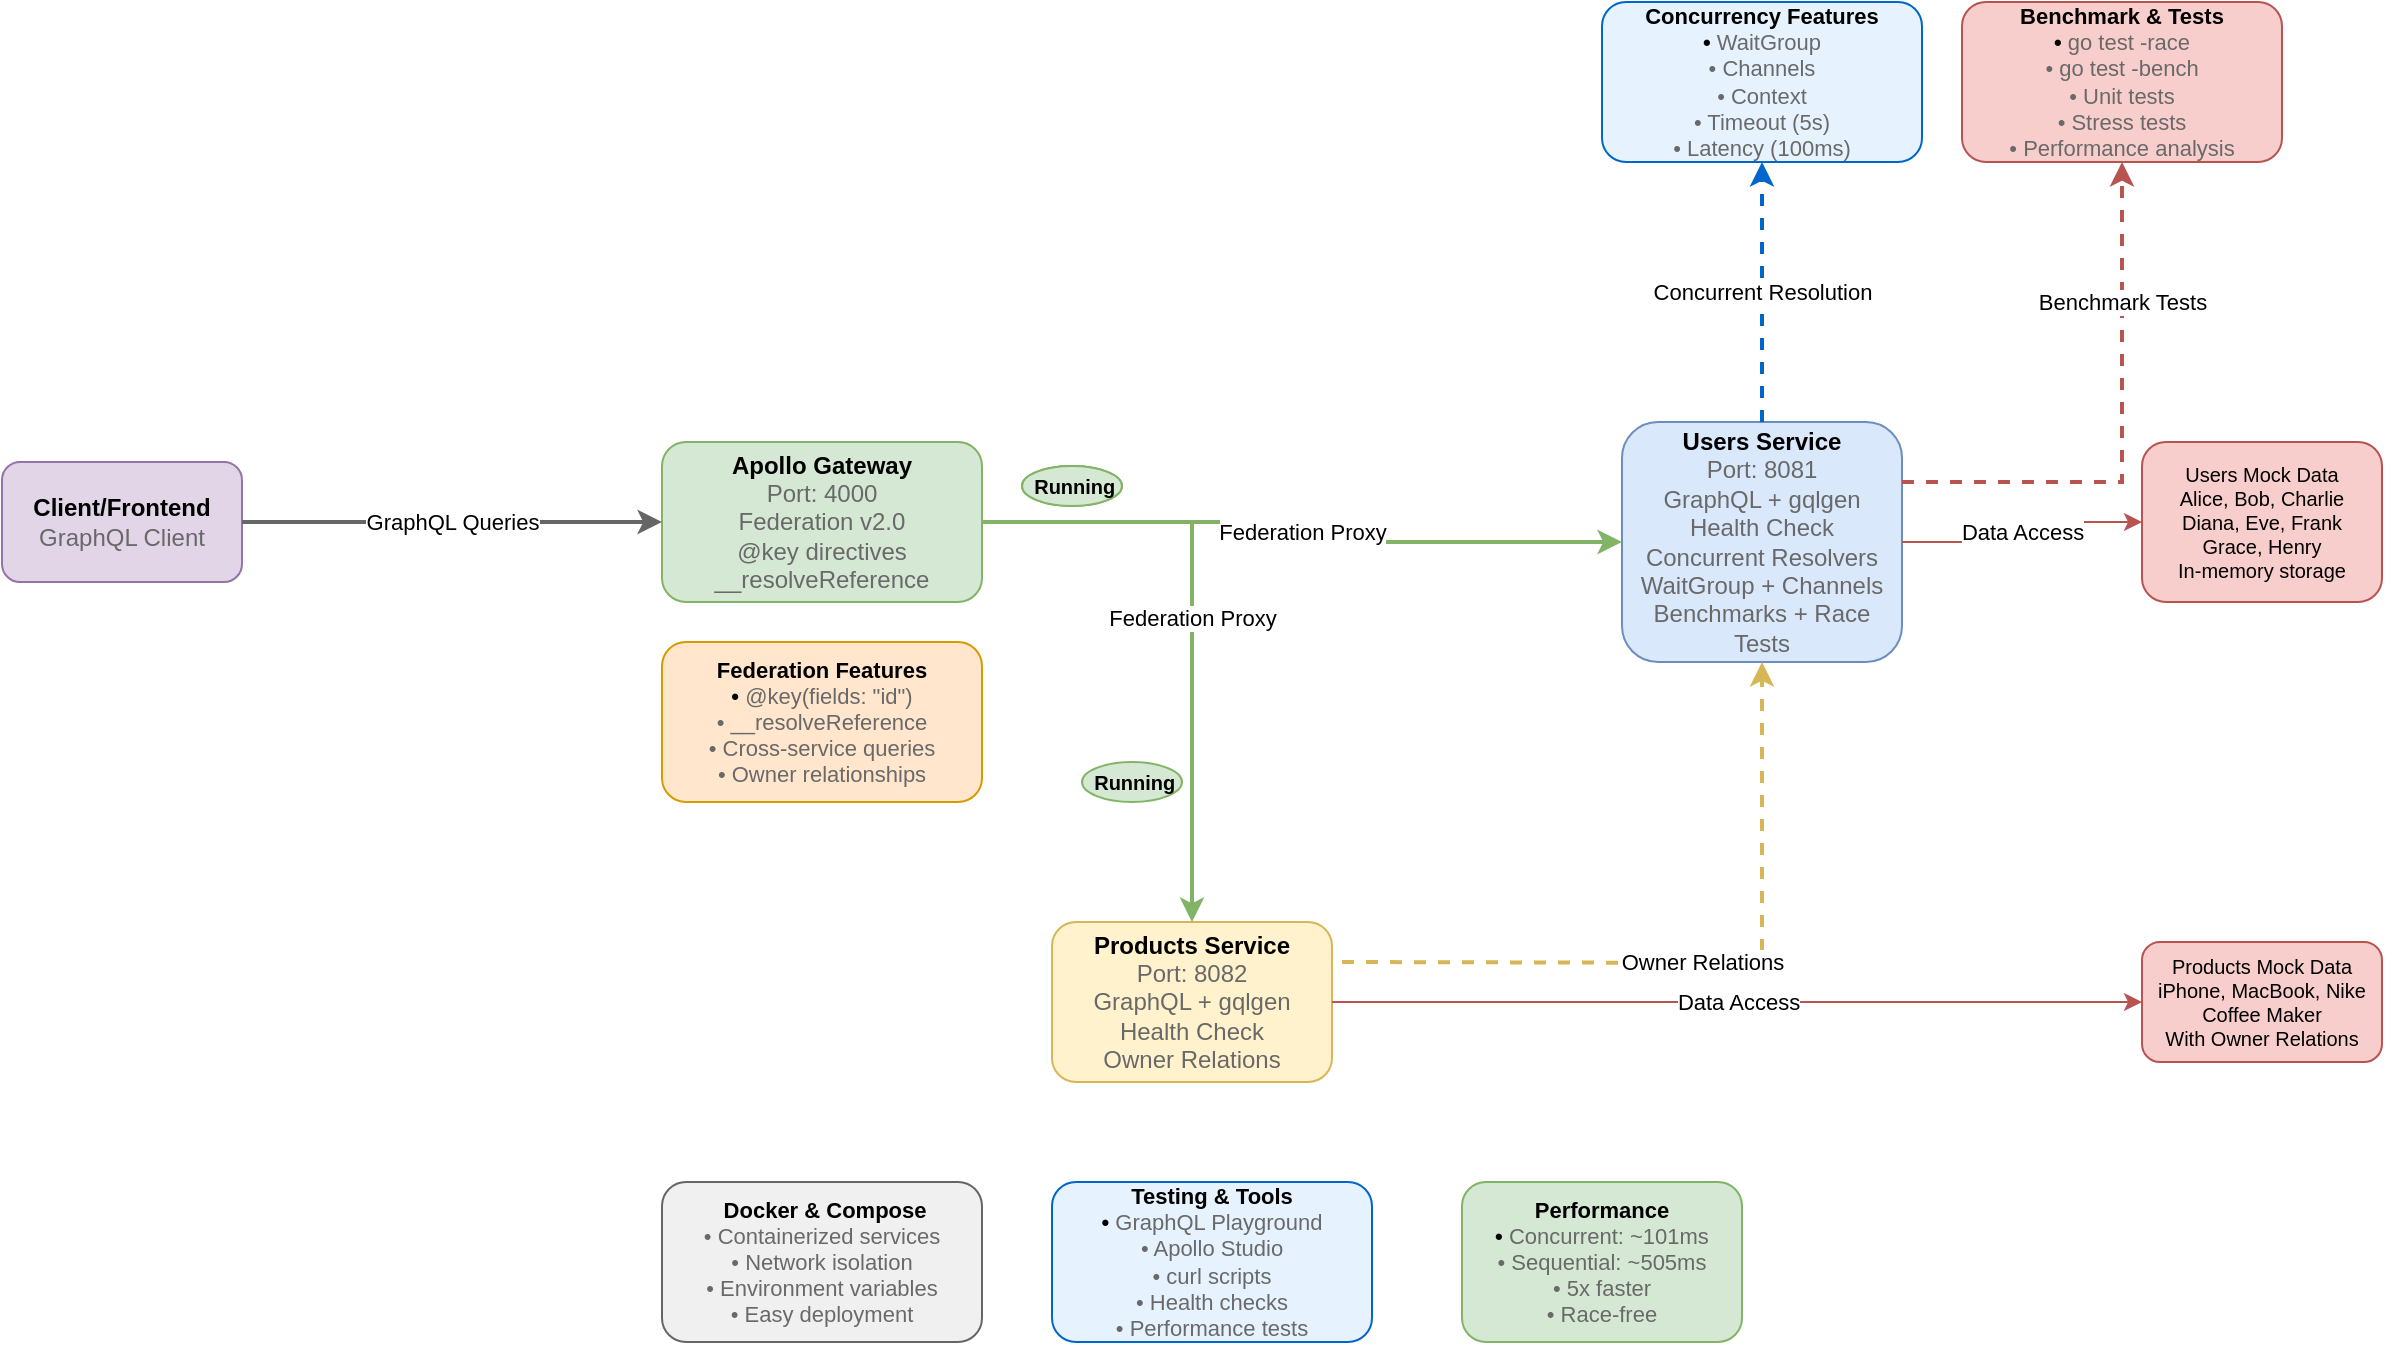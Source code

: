 <mxfile>
    <diagram name="Gofed Architecture" id="gofed-arch">
        <mxGraphModel dx="2106" dy="1327" grid="1" gridSize="10" guides="1" tooltips="1" connect="1" arrows="1" fold="1" page="1" pageScale="1" pageWidth="1169" pageHeight="827" math="0" shadow="0">
            <root>
                <mxCell id="0"/>
                <mxCell id="1" parent="0"/>
                <mxCell id="client" value="Client/Frontend&lt;br&gt;&lt;span style=&quot;font-weight: normal;&quot;&gt;&lt;font style=&quot;color: rgb(105, 105, 105);&quot;&gt;GraphQL &lt;/font&gt;&lt;font style=&quot;color: rgb(105, 105, 105);&quot;&gt;Client&lt;/font&gt;&lt;/span&gt;" style="rounded=1;whiteSpace=wrap;html=1;fillColor=#e1d5e7;strokeColor=#9673a6;fontSize=12;fontStyle=1;" parent="1" vertex="1">
                    <mxGeometry x="-90" y="40" width="120" height="60" as="geometry"/>
                </mxCell>
                <mxCell id="gateway" value="Apollo Gateway&lt;br&gt;&lt;span style=&quot;font-weight: normal;&quot;&gt;&lt;font style=&quot;color: rgb(105, 105, 105);&quot;&gt;Port: 4000&lt;br&gt;Federation v2.0&lt;br&gt;@key directives&lt;br&gt;__resolveReference&lt;/font&gt;&lt;/span&gt;" style="rounded=1;whiteSpace=wrap;html=1;fillColor=#d5e8d4;strokeColor=#82b366;fontSize=12;fontStyle=1;" parent="1" vertex="1">
                    <mxGeometry x="240" y="30" width="160" height="80" as="geometry"/>
                </mxCell>
                <mxCell id="users" value="Users Service&lt;br&gt;&lt;span style=&quot;font-weight: normal;&quot;&gt;&lt;font style=&quot;color: rgb(105, 105, 105);&quot;&gt;Port: 8081&lt;br&gt;GraphQL + gqlgen&lt;br&gt;Health Check&lt;br&gt;Concurrent Resolvers&lt;br&gt;WaitGroup + Channels&lt;br&gt;Benchmarks + Race Tests&lt;/font&gt;&lt;/span&gt;" style="rounded=1;whiteSpace=wrap;html=1;fillColor=#dae8fc;strokeColor=#6c8ebf;fontSize=12;fontStyle=1;" parent="1" vertex="1">
                    <mxGeometry x="720" y="20" width="140" height="120" as="geometry"/>
                </mxCell>
                <mxCell id="products" value="Products Service&lt;br&gt;&lt;span style=&quot;font-weight: normal;&quot;&gt;&lt;font style=&quot;color: rgb(105, 105, 105);&quot;&gt;Port: 8082&lt;br&gt;GraphQL + gqlgen&lt;br&gt;Health Check&lt;br&gt;Owner Relations&lt;/font&gt;&lt;/span&gt;" style="rounded=1;whiteSpace=wrap;html=1;fillColor=#fff2cc;strokeColor=#d6b656;fontSize=12;fontStyle=1;" parent="1" vertex="1">
                    <mxGeometry x="435" y="270" width="140" height="80" as="geometry"/>
                </mxCell>
                <mxCell id="mock-users" value="Users Mock Data&lt;br&gt;Alice, Bob, Charlie&lt;br&gt;Diana, Eve, Frank&lt;br&gt;Grace, Henry&lt;br&gt;In-memory storage" style="rounded=1;whiteSpace=wrap;html=1;fillColor=#f8cecc;strokeColor=#b85450;fontSize=10;" parent="1" vertex="1">
                    <mxGeometry x="980" y="30" width="120" height="80" as="geometry"/>
                </mxCell>
                <mxCell id="mock-products" value="Products Mock Data&lt;br&gt;iPhone, MacBook, Nike&lt;br&gt;Coffee Maker&lt;br&gt;With Owner Relations" style="rounded=1;whiteSpace=wrap;html=1;fillColor=#f8cecc;strokeColor=#b85450;fontSize=10;" parent="1" vertex="1">
                    <mxGeometry x="980" y="280" width="120" height="60" as="geometry"/>
                </mxCell>
                <mxCell id="federation" value="Federation Features&lt;br&gt;• &lt;span style=&quot;font-weight: normal;&quot;&gt;&lt;font style=&quot;color: rgb(105, 105, 105);&quot;&gt;@key(fields: &quot;id&quot;)&lt;br&gt;• __resolveReference&lt;br&gt;• Cross-service queries&lt;br&gt;• Owner relationships&lt;/font&gt;&lt;/span&gt;" style="rounded=1;whiteSpace=wrap;html=1;fillColor=#ffe6cc;strokeColor=#d79b00;fontSize=11;fontStyle=1;" parent="1" vertex="1">
                    <mxGeometry x="240" y="130" width="160" height="80" as="geometry"/>
                </mxCell>
                <mxCell id="concurrency" value="Concurrency Features&lt;br&gt;• &lt;span style=&quot;font-weight: normal;&quot;&gt;&lt;font style=&quot;color: rgb(105, 105, 105);&quot;&gt;WaitGroup&lt;br&gt;• Channels&lt;br&gt;• Context&lt;br&gt;• Timeout (5s)&lt;br&gt;• Latency (100ms)&lt;/font&gt;&lt;/span&gt;" style="rounded=1;whiteSpace=wrap;html=1;fillColor=#e6f3ff;strokeColor=#0066cc;fontSize=11;fontStyle=1;" parent="1" vertex="1">
                    <mxGeometry x="710" y="-190" width="160" height="80" as="geometry"/>
                </mxCell>
                <mxCell id="testing" value="Testing &amp;amp; Tools&lt;br&gt;•&lt;span style=&quot;font-weight: normal;&quot;&gt;&lt;font style=&quot;color: rgb(105, 105, 105);&quot;&gt; GraphQL Playground&lt;br&gt;• Apollo Studio&lt;br&gt;• curl scripts&lt;br&gt;• Health checks&lt;br&gt;• Performance tests&lt;/font&gt;&lt;/span&gt;" style="rounded=1;whiteSpace=wrap;html=1;fillColor=#e6f3ff;strokeColor=#0066cc;fontSize=11;fontStyle=1;" parent="1" vertex="1">
                    <mxGeometry x="435" y="400" width="160" height="80" as="geometry"/>
                </mxCell>
                <mxCell id="docker" value="&amp;nbsp;Docker &amp;amp; Compose&lt;br&gt;&lt;span style=&quot;font-weight: normal;&quot;&gt;&lt;font style=&quot;color: rgb(105, 105, 105);&quot;&gt;• Containerized services&lt;br&gt;• Network isolation&lt;br&gt;• Environment variables&lt;br&gt;• Easy deployment&lt;/font&gt;&lt;/span&gt;" style="rounded=1;whiteSpace=wrap;html=1;fillColor=#f0f0f0;strokeColor=#666666;fontSize=11;fontStyle=1;" parent="1" vertex="1">
                    <mxGeometry x="240" y="400" width="160" height="80" as="geometry"/>
                </mxCell>
                <mxCell id="conn1" value="GraphQL Queries" style="edgeStyle=orthogonalEdgeStyle;rounded=0;orthogonalLoop=1;jettySize=auto;html=1;strokeColor=#666666;strokeWidth=2;" parent="1" source="client" target="gateway" edge="1">
                    <mxGeometry relative="1" as="geometry"/>
                </mxCell>
                <mxCell id="conn2" value="Federation Proxy" style="edgeStyle=orthogonalEdgeStyle;rounded=0;orthogonalLoop=1;jettySize=auto;html=1;strokeColor=#82b366;strokeWidth=2;" parent="1" source="gateway" target="users" edge="1">
                    <mxGeometry relative="1" as="geometry"/>
                </mxCell>
                <mxCell id="conn3" value="Federation Proxy" style="edgeStyle=orthogonalEdgeStyle;rounded=0;orthogonalLoop=1;jettySize=auto;html=1;strokeColor=#82b366;strokeWidth=2;" parent="1" source="gateway" target="products" edge="1">
                    <mxGeometry relative="1" as="geometry"/>
                </mxCell>
                <mxCell id="conn4" value="Data Access" style="edgeStyle=orthogonalEdgeStyle;rounded=0;orthogonalLoop=1;jettySize=auto;html=1;strokeColor=#b85450;strokeWidth=1;" parent="1" source="users" target="mock-users" edge="1">
                    <mxGeometry relative="1" as="geometry"/>
                </mxCell>
                <mxCell id="conn5" value="Data Access" style="edgeStyle=orthogonalEdgeStyle;rounded=0;orthogonalLoop=1;jettySize=auto;html=1;strokeColor=#b85450;strokeWidth=1;" parent="1" source="products" target="mock-products" edge="1">
                    <mxGeometry relative="1" as="geometry"/>
                </mxCell>
                <mxCell id="conn6" value="Owner Relations" style="edgeStyle=orthogonalEdgeStyle;rounded=0;orthogonalLoop=1;jettySize=auto;html=1;strokeColor=#d6b656;strokeWidth=2;dashed=1;entryX=0.5;entryY=1;entryDx=0;entryDy=0;" parent="1" target="users" edge="1">
                    <mxGeometry relative="1" as="geometry">
                        <mxPoint x="580" y="290" as="sourcePoint"/>
                    </mxGeometry>
                </mxCell>
                <mxCell id="conn7" value="Concurrent Resolution" style="edgeStyle=orthogonalEdgeStyle;rounded=0;orthogonalLoop=1;jettySize=auto;html=1;strokeColor=#0066cc;strokeWidth=2;dashed=1;exitX=0.5;exitY=0;exitDx=0;exitDy=0;" parent="1" source="users" target="concurrency" edge="1">
                    <mxGeometry relative="1" as="geometry"/>
                </mxCell>
                <mxCell id="status1" value="&amp;nbsp;Running" style="ellipse;whiteSpace=wrap;html=1;fillColor=#d5e8d4;strokeColor=#82b366;fontSize=10;fontStyle=1;" parent="1" vertex="1">
                    <mxGeometry x="420" y="42" width="50" height="20" as="geometry"/>
                </mxCell>
                <mxCell id="status2" value="&amp;nbsp;Running" style="ellipse;whiteSpace=wrap;html=1;fillColor=#d5e8d4;strokeColor=#82b366;fontSize=10;fontStyle=1;" parent="1" vertex="1">
                    <mxGeometry x="450" y="190" width="50" height="20" as="geometry"/>
                </mxCell>
                <mxCell id="status3" value="&amp;nbsp;Running" style="ellipse;whiteSpace=wrap;html=1;fillColor=#d5e8d4;strokeColor=#82b366;fontSize=10;fontStyle=1;" parent="1" vertex="1">
                    <mxGeometry x="420" y="42" width="50" height="20" as="geometry"/>
                </mxCell>
                <mxCell id="performance" value="Performance&lt;br&gt;• &lt;span style=&quot;font-weight: normal;&quot;&gt;&lt;font style=&quot;color: rgb(105, 105, 105);&quot;&gt;Concurrent: ~101ms&lt;br&gt;• Sequential: ~505ms&lt;br&gt;• 5x faster&lt;br&gt;• Race-free&lt;/font&gt;&lt;/span&gt;" style="rounded=1;whiteSpace=wrap;html=1;fillColor=#d5e8d4;strokeColor=#82b366;fontSize=11;fontStyle=1;" parent="1" vertex="1">
                    <mxGeometry x="640" y="400" width="140" height="80" as="geometry"/>
                </mxCell>
                <mxCell id="benchmark" value="Benchmark &amp;amp; Tests&lt;br&gt;• &lt;span style=&quot;font-weight: normal;&quot;&gt;&lt;font style=&quot;color: rgb(105, 105, 105);&quot;&gt;go test -race&lt;br&gt;• go test -bench&lt;br&gt;• Unit tests&lt;br&gt;• Stress tests&lt;br&gt;• Performance analysis&lt;/font&gt;&lt;/span&gt;" style="rounded=1;whiteSpace=wrap;html=1;fillColor=#f8cecc;strokeColor=#b85450;fontSize=11;fontStyle=1;" parent="1" vertex="1">
                    <mxGeometry x="890" y="-190" width="160" height="80" as="geometry"/>
                </mxCell>
                <mxCell id="conn8" value="Benchmark Tests" style="edgeStyle=orthogonalEdgeStyle;rounded=0;orthogonalLoop=1;jettySize=auto;html=1;strokeColor=#b85450;strokeWidth=2;dashed=1;exitX=1;exitY=0.25;exitDx=0;exitDy=0;" parent="1" source="users" target="benchmark" edge="1">
                    <mxGeometry x="0.481" relative="1" as="geometry">
                        <mxPoint as="offset"/>
                    </mxGeometry>
                </mxCell>
            </root>
        </mxGraphModel>
    </diagram>
</mxfile>